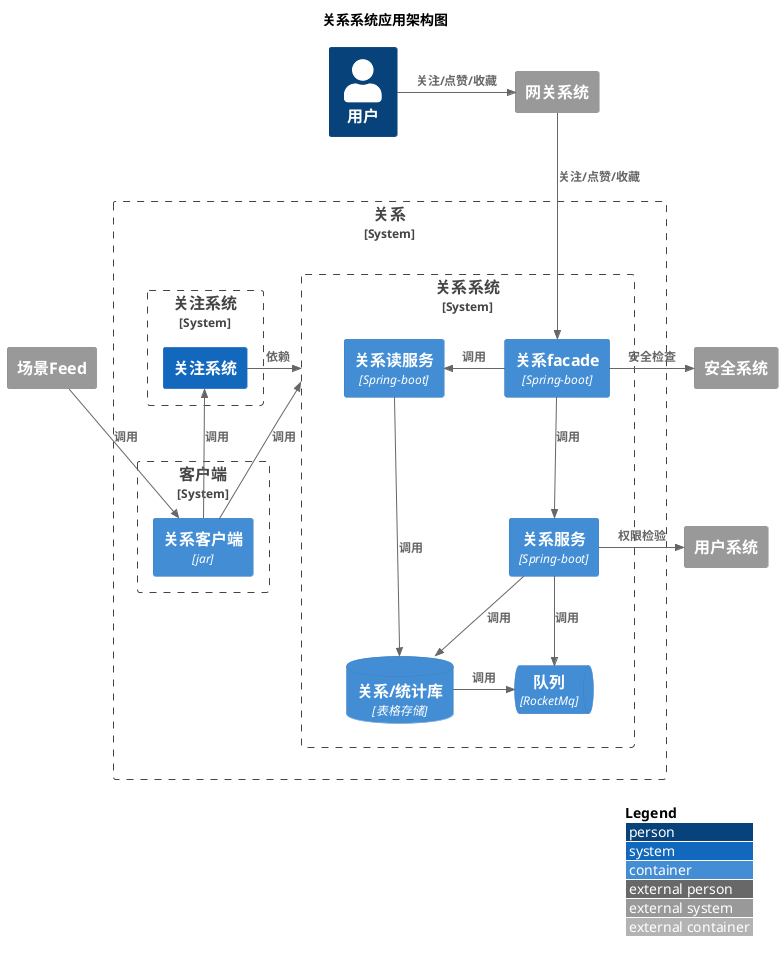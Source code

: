 @startuml
!include <C4/C4_Container>
LAYOUT_WITH_LEGEND()

title 关系系统应用架构图

Person(user, "用户")

System_Boundary(relationProduction, "关系"){
    System_Boundary(relationBoundary, "关系系统") {
          Container(relationFacade, "关系facade","Spring-boot")
          Container(relationReadService, "关系读服务","Spring-boot")
          Container(relationWriteService, "关系服务","Spring-boot")
          ContainerDb(relationDatabase, "关系/统计库", "表格存储")
          ContainerQueue(relationQueue, "队列", "RocketMq")
          Rel_L(relationFacade, relationReadService, "调用")
          Rel(relationFacade, relationWriteService, "调用")
          Rel(relationReadService, relationDatabase, "调用")
          Rel(relationWriteService, relationDatabase, "调用")
          Rel_L(relationDatabase, relationQueue, "调用")
          Rel(relationWriteService, relationQueue, "调用")

    }
    System_Boundary(followBoundary, "关注系统") {
           System(follow, "关注系统")
    }
    System_Boundary(relationClientBoundary, "客户端") {
          Container(relationClient, "关系客户端","jar")
    }

}
System_Ext(gateway,"网关系统")
System_Ext(feed, "场景Feed")
System_Ext(security,"安全系统")
System_Ext(userSystem,"用户系统")


Rel_R(user, gateway, "关注/点赞/收藏")
Rel(gateway, relationFacade, "关注/点赞/收藏")
Rel_R(relationFacade, security, "安全检查")
Rel_R(relationWriteService, userSystem, "权限检验")
Rel_R(follow,relationBoundary, "依赖")
Rel_U(relationClient,relationBoundary, "调用")
Rel_U(relationClient,follow, "调用")
Rel(feed,relationClient, "调用")



@enduml
